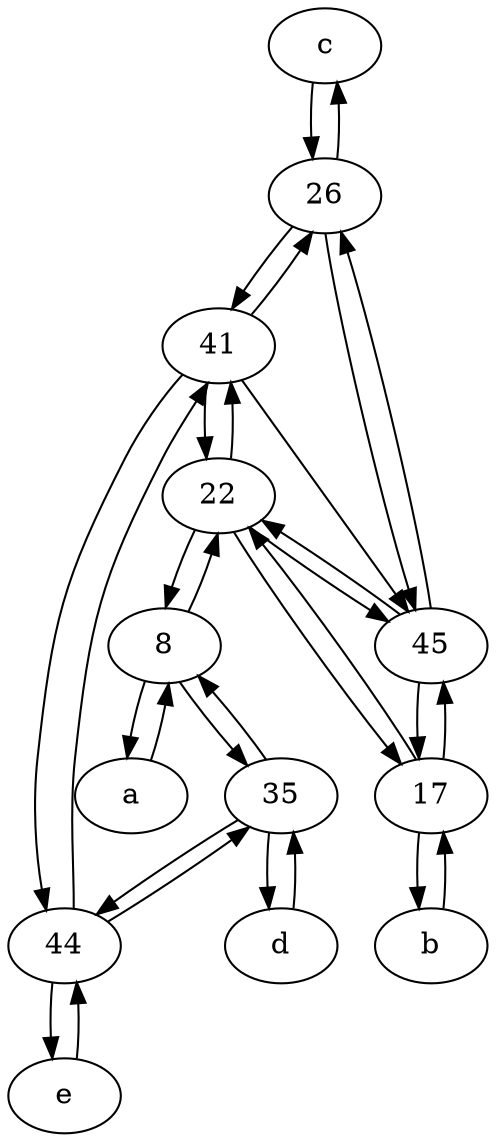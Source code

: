 digraph  {
	c [pos="20,10!"];
	8;
	b [pos="50,20!"];
	26;
	45;
	44;
	e [pos="30,50!"];
	d [pos="20,30!"];
	41;
	a [pos="40,10!"];
	22;
	35;
	17;
	44 -> e;
	e -> 44;
	35 -> 8;
	41 -> 44;
	41 -> 26;
	8 -> a;
	45 -> 17;
	44 -> 35;
	45 -> 26;
	22 -> 17;
	26 -> 45;
	35 -> 44;
	17 -> 45;
	17 -> 22;
	c -> 26;
	26 -> c;
	22 -> 8;
	17 -> b;
	22 -> 41;
	35 -> d;
	a -> 8;
	d -> 35;
	26 -> 41;
	44 -> 41;
	b -> 17;
	8 -> 35;
	41 -> 22;
	45 -> 22;
	22 -> 45;
	41 -> 45;
	8 -> 22;

	}